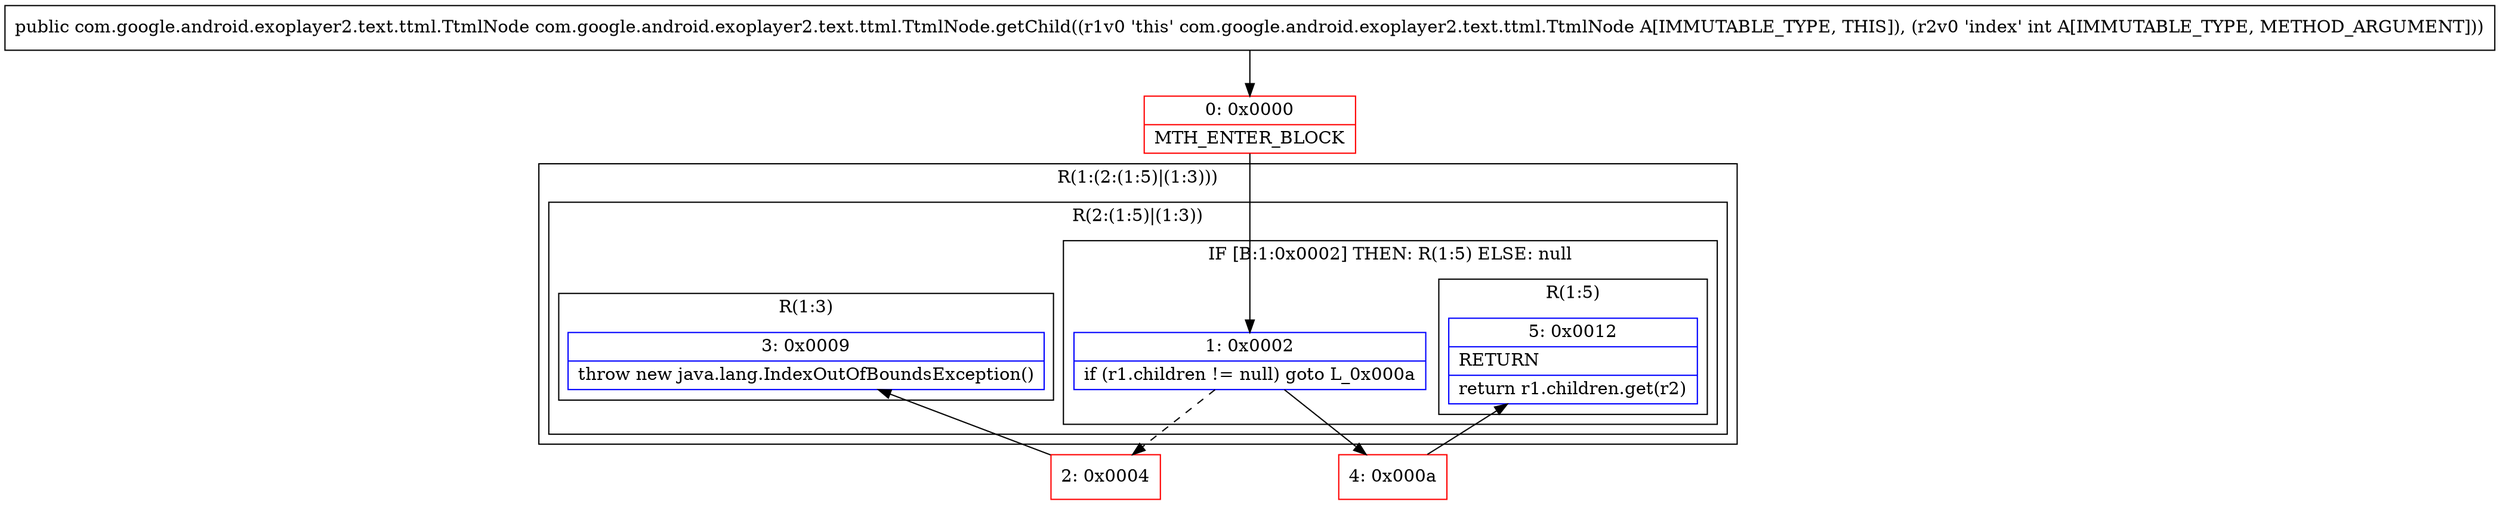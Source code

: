 digraph "CFG forcom.google.android.exoplayer2.text.ttml.TtmlNode.getChild(I)Lcom\/google\/android\/exoplayer2\/text\/ttml\/TtmlNode;" {
subgraph cluster_Region_824674281 {
label = "R(1:(2:(1:5)|(1:3)))";
node [shape=record,color=blue];
subgraph cluster_Region_204302527 {
label = "R(2:(1:5)|(1:3))";
node [shape=record,color=blue];
subgraph cluster_IfRegion_1352901192 {
label = "IF [B:1:0x0002] THEN: R(1:5) ELSE: null";
node [shape=record,color=blue];
Node_1 [shape=record,label="{1\:\ 0x0002|if (r1.children != null) goto L_0x000a\l}"];
subgraph cluster_Region_949907397 {
label = "R(1:5)";
node [shape=record,color=blue];
Node_5 [shape=record,label="{5\:\ 0x0012|RETURN\l|return r1.children.get(r2)\l}"];
}
}
subgraph cluster_Region_889962480 {
label = "R(1:3)";
node [shape=record,color=blue];
Node_3 [shape=record,label="{3\:\ 0x0009|throw new java.lang.IndexOutOfBoundsException()\l}"];
}
}
}
Node_0 [shape=record,color=red,label="{0\:\ 0x0000|MTH_ENTER_BLOCK\l}"];
Node_2 [shape=record,color=red,label="{2\:\ 0x0004}"];
Node_4 [shape=record,color=red,label="{4\:\ 0x000a}"];
MethodNode[shape=record,label="{public com.google.android.exoplayer2.text.ttml.TtmlNode com.google.android.exoplayer2.text.ttml.TtmlNode.getChild((r1v0 'this' com.google.android.exoplayer2.text.ttml.TtmlNode A[IMMUTABLE_TYPE, THIS]), (r2v0 'index' int A[IMMUTABLE_TYPE, METHOD_ARGUMENT])) }"];
MethodNode -> Node_0;
Node_1 -> Node_2[style=dashed];
Node_1 -> Node_4;
Node_0 -> Node_1;
Node_2 -> Node_3;
Node_4 -> Node_5;
}

